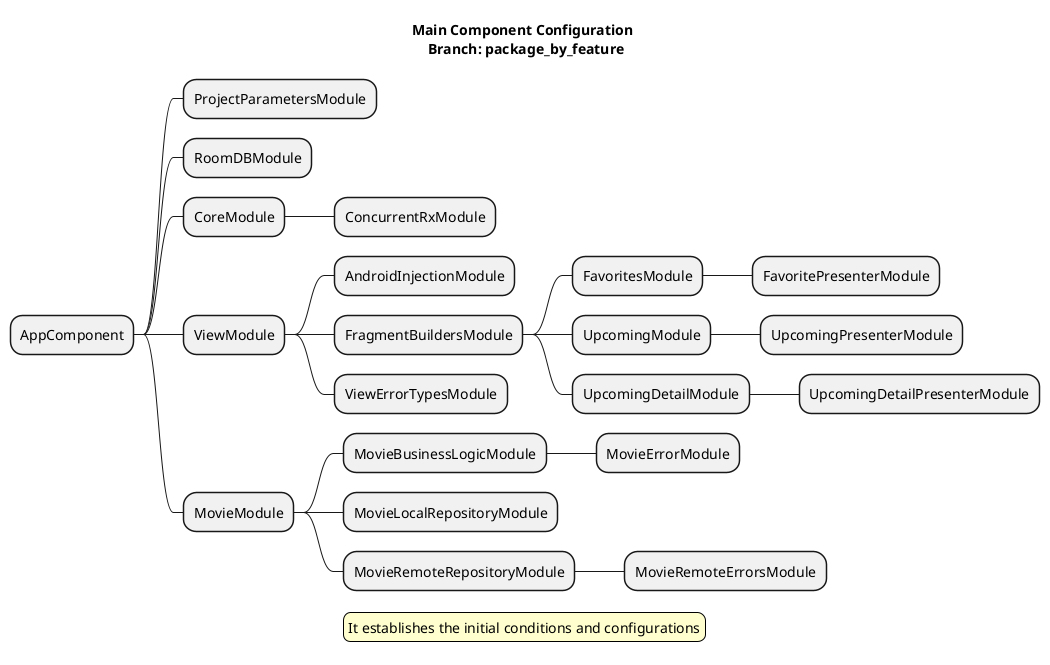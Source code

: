 @startmindmap

title Main Component Configuration \n Branch: package_by_feature
* AppComponent
** ProjectParametersModule
** RoomDBModule
** CoreModule
*** ConcurrentRxModule
** ViewModule
*** AndroidInjectionModule
*** FragmentBuildersModule
**** FavoritesModule
***** FavoritePresenterModule
**** UpcomingModule
***** UpcomingPresenterModule
**** UpcomingDetailModule
***** UpcomingDetailPresenterModule
*** ViewErrorTypesModule
** MovieModule
*** MovieBusinessLogicModule
**** MovieErrorModule
*** MovieLocalRepositoryModule
*** MovieRemoteRepositoryModule
**** MovieRemoteErrorsModule

legend
It establishes the initial conditions and configurations
end legend

skinparam legendBackgroundColor #FEFECE
@endmindmap